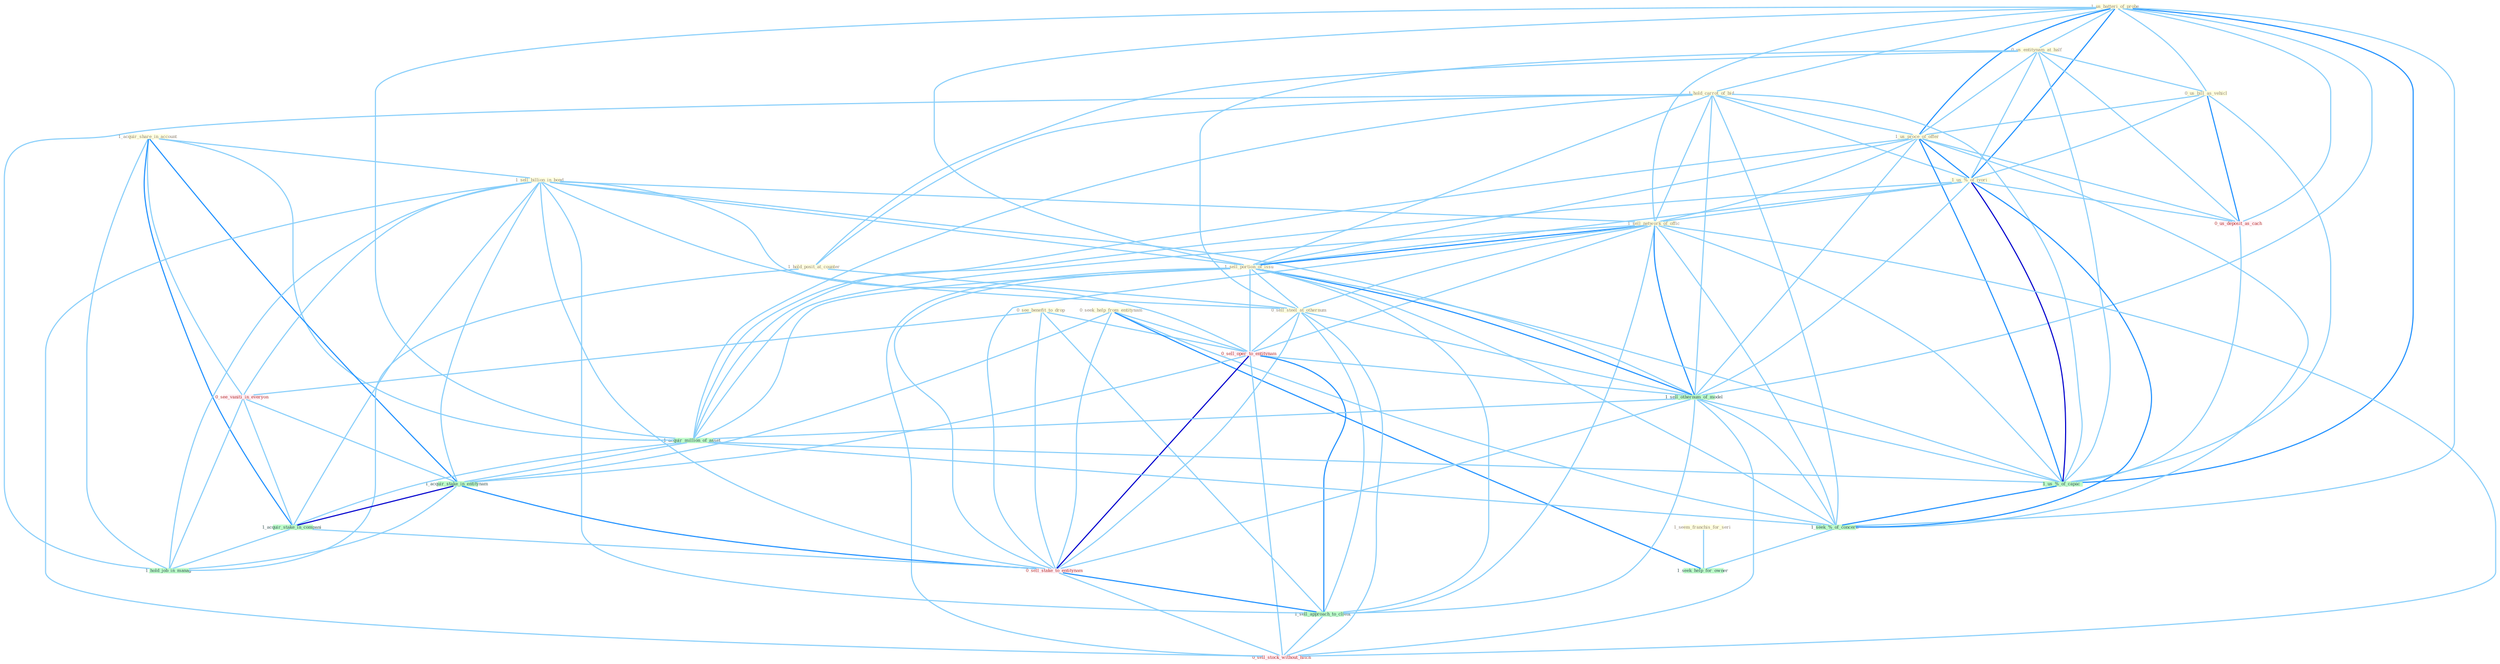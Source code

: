 Graph G{ 
    node
    [shape=polygon,style=filled,width=.5,height=.06,color="#BDFCC9",fixedsize=true,fontsize=4,
    fontcolor="#2f4f4f"];
    {node
    [color="#ffffe0", fontcolor="#8b7d6b"] "1_us_batteri_of_probe " "0_us_entitynam_at_half " "0_see_benefit_to_drop " "0_seek_help_from_entitynam " "1_hold_carrot_of_bid " "0_us_bill_as_vehicl " "1_acquir_share_in_account " "1_sell_billion_in_bond " "1_seem_franchis_for_seri " "1_us_proce_of_offer " "1_us_%_of_ivori " "1_sell_network_of_offic " "1_hold_posit_at_counter " "1_sell_portion_of_issu " "0_sell_steel_at_othernum "}
{node [color="#fff0f5", fontcolor="#b22222"] "0_sell_oper_to_entitynam " "0_see_vaniti_in_everyon " "0_us_deposit_as_cach " "0_sell_stake_to_entitynam " "0_sell_stock_without_hitch "}
edge [color="#B0E2FF"];

	"1_us_batteri_of_probe " -- "0_us_entitynam_at_half " [w="1", color="#87cefa" ];
	"1_us_batteri_of_probe " -- "1_hold_carrot_of_bid " [w="1", color="#87cefa" ];
	"1_us_batteri_of_probe " -- "0_us_bill_as_vehicl " [w="1", color="#87cefa" ];
	"1_us_batteri_of_probe " -- "1_us_proce_of_offer " [w="2", color="#1e90ff" , len=0.8];
	"1_us_batteri_of_probe " -- "1_us_%_of_ivori " [w="2", color="#1e90ff" , len=0.8];
	"1_us_batteri_of_probe " -- "1_sell_network_of_offic " [w="1", color="#87cefa" ];
	"1_us_batteri_of_probe " -- "1_sell_portion_of_issu " [w="1", color="#87cefa" ];
	"1_us_batteri_of_probe " -- "1_sell_othernum_of_model " [w="1", color="#87cefa" ];
	"1_us_batteri_of_probe " -- "1_acquir_million_of_asset " [w="1", color="#87cefa" ];
	"1_us_batteri_of_probe " -- "0_us_deposit_as_cach " [w="1", color="#87cefa" ];
	"1_us_batteri_of_probe " -- "1_us_%_of_capac " [w="2", color="#1e90ff" , len=0.8];
	"1_us_batteri_of_probe " -- "1_seek_%_of_concern " [w="1", color="#87cefa" ];
	"0_us_entitynam_at_half " -- "0_us_bill_as_vehicl " [w="1", color="#87cefa" ];
	"0_us_entitynam_at_half " -- "1_us_proce_of_offer " [w="1", color="#87cefa" ];
	"0_us_entitynam_at_half " -- "1_us_%_of_ivori " [w="1", color="#87cefa" ];
	"0_us_entitynam_at_half " -- "1_hold_posit_at_counter " [w="1", color="#87cefa" ];
	"0_us_entitynam_at_half " -- "0_sell_steel_at_othernum " [w="1", color="#87cefa" ];
	"0_us_entitynam_at_half " -- "0_us_deposit_as_cach " [w="1", color="#87cefa" ];
	"0_us_entitynam_at_half " -- "1_us_%_of_capac " [w="1", color="#87cefa" ];
	"0_see_benefit_to_drop " -- "0_sell_oper_to_entitynam " [w="1", color="#87cefa" ];
	"0_see_benefit_to_drop " -- "0_see_vaniti_in_everyon " [w="1", color="#87cefa" ];
	"0_see_benefit_to_drop " -- "0_sell_stake_to_entitynam " [w="1", color="#87cefa" ];
	"0_see_benefit_to_drop " -- "1_sell_approach_to_client " [w="1", color="#87cefa" ];
	"0_seek_help_from_entitynam " -- "0_sell_oper_to_entitynam " [w="1", color="#87cefa" ];
	"0_seek_help_from_entitynam " -- "1_acquir_stake_in_entitynam " [w="1", color="#87cefa" ];
	"0_seek_help_from_entitynam " -- "0_sell_stake_to_entitynam " [w="1", color="#87cefa" ];
	"0_seek_help_from_entitynam " -- "1_seek_%_of_concern " [w="1", color="#87cefa" ];
	"0_seek_help_from_entitynam " -- "1_seek_help_for_owner " [w="2", color="#1e90ff" , len=0.8];
	"1_hold_carrot_of_bid " -- "1_us_proce_of_offer " [w="1", color="#87cefa" ];
	"1_hold_carrot_of_bid " -- "1_us_%_of_ivori " [w="1", color="#87cefa" ];
	"1_hold_carrot_of_bid " -- "1_sell_network_of_offic " [w="1", color="#87cefa" ];
	"1_hold_carrot_of_bid " -- "1_hold_posit_at_counter " [w="1", color="#87cefa" ];
	"1_hold_carrot_of_bid " -- "1_sell_portion_of_issu " [w="1", color="#87cefa" ];
	"1_hold_carrot_of_bid " -- "1_sell_othernum_of_model " [w="1", color="#87cefa" ];
	"1_hold_carrot_of_bid " -- "1_acquir_million_of_asset " [w="1", color="#87cefa" ];
	"1_hold_carrot_of_bid " -- "1_us_%_of_capac " [w="1", color="#87cefa" ];
	"1_hold_carrot_of_bid " -- "1_hold_job_in_manag " [w="1", color="#87cefa" ];
	"1_hold_carrot_of_bid " -- "1_seek_%_of_concern " [w="1", color="#87cefa" ];
	"0_us_bill_as_vehicl " -- "1_us_proce_of_offer " [w="1", color="#87cefa" ];
	"0_us_bill_as_vehicl " -- "1_us_%_of_ivori " [w="1", color="#87cefa" ];
	"0_us_bill_as_vehicl " -- "0_us_deposit_as_cach " [w="2", color="#1e90ff" , len=0.8];
	"0_us_bill_as_vehicl " -- "1_us_%_of_capac " [w="1", color="#87cefa" ];
	"1_acquir_share_in_account " -- "1_sell_billion_in_bond " [w="1", color="#87cefa" ];
	"1_acquir_share_in_account " -- "0_see_vaniti_in_everyon " [w="1", color="#87cefa" ];
	"1_acquir_share_in_account " -- "1_acquir_million_of_asset " [w="1", color="#87cefa" ];
	"1_acquir_share_in_account " -- "1_acquir_stake_in_entitynam " [w="2", color="#1e90ff" , len=0.8];
	"1_acquir_share_in_account " -- "1_acquir_stake_in_compani " [w="2", color="#1e90ff" , len=0.8];
	"1_acquir_share_in_account " -- "1_hold_job_in_manag " [w="1", color="#87cefa" ];
	"1_sell_billion_in_bond " -- "1_sell_network_of_offic " [w="1", color="#87cefa" ];
	"1_sell_billion_in_bond " -- "1_sell_portion_of_issu " [w="1", color="#87cefa" ];
	"1_sell_billion_in_bond " -- "0_sell_steel_at_othernum " [w="1", color="#87cefa" ];
	"1_sell_billion_in_bond " -- "0_sell_oper_to_entitynam " [w="1", color="#87cefa" ];
	"1_sell_billion_in_bond " -- "1_sell_othernum_of_model " [w="1", color="#87cefa" ];
	"1_sell_billion_in_bond " -- "0_see_vaniti_in_everyon " [w="1", color="#87cefa" ];
	"1_sell_billion_in_bond " -- "1_acquir_stake_in_entitynam " [w="1", color="#87cefa" ];
	"1_sell_billion_in_bond " -- "1_acquir_stake_in_compani " [w="1", color="#87cefa" ];
	"1_sell_billion_in_bond " -- "0_sell_stake_to_entitynam " [w="1", color="#87cefa" ];
	"1_sell_billion_in_bond " -- "1_sell_approach_to_client " [w="1", color="#87cefa" ];
	"1_sell_billion_in_bond " -- "1_hold_job_in_manag " [w="1", color="#87cefa" ];
	"1_sell_billion_in_bond " -- "0_sell_stock_without_hitch " [w="1", color="#87cefa" ];
	"1_seem_franchis_for_seri " -- "1_seek_help_for_owner " [w="1", color="#87cefa" ];
	"1_us_proce_of_offer " -- "1_us_%_of_ivori " [w="2", color="#1e90ff" , len=0.8];
	"1_us_proce_of_offer " -- "1_sell_network_of_offic " [w="1", color="#87cefa" ];
	"1_us_proce_of_offer " -- "1_sell_portion_of_issu " [w="1", color="#87cefa" ];
	"1_us_proce_of_offer " -- "1_sell_othernum_of_model " [w="1", color="#87cefa" ];
	"1_us_proce_of_offer " -- "1_acquir_million_of_asset " [w="1", color="#87cefa" ];
	"1_us_proce_of_offer " -- "0_us_deposit_as_cach " [w="1", color="#87cefa" ];
	"1_us_proce_of_offer " -- "1_us_%_of_capac " [w="2", color="#1e90ff" , len=0.8];
	"1_us_proce_of_offer " -- "1_seek_%_of_concern " [w="1", color="#87cefa" ];
	"1_us_%_of_ivori " -- "1_sell_network_of_offic " [w="1", color="#87cefa" ];
	"1_us_%_of_ivori " -- "1_sell_portion_of_issu " [w="1", color="#87cefa" ];
	"1_us_%_of_ivori " -- "1_sell_othernum_of_model " [w="1", color="#87cefa" ];
	"1_us_%_of_ivori " -- "1_acquir_million_of_asset " [w="1", color="#87cefa" ];
	"1_us_%_of_ivori " -- "0_us_deposit_as_cach " [w="1", color="#87cefa" ];
	"1_us_%_of_ivori " -- "1_us_%_of_capac " [w="3", color="#0000cd" , len=0.6];
	"1_us_%_of_ivori " -- "1_seek_%_of_concern " [w="2", color="#1e90ff" , len=0.8];
	"1_sell_network_of_offic " -- "1_sell_portion_of_issu " [w="2", color="#1e90ff" , len=0.8];
	"1_sell_network_of_offic " -- "0_sell_steel_at_othernum " [w="1", color="#87cefa" ];
	"1_sell_network_of_offic " -- "0_sell_oper_to_entitynam " [w="1", color="#87cefa" ];
	"1_sell_network_of_offic " -- "1_sell_othernum_of_model " [w="2", color="#1e90ff" , len=0.8];
	"1_sell_network_of_offic " -- "1_acquir_million_of_asset " [w="1", color="#87cefa" ];
	"1_sell_network_of_offic " -- "0_sell_stake_to_entitynam " [w="1", color="#87cefa" ];
	"1_sell_network_of_offic " -- "1_us_%_of_capac " [w="1", color="#87cefa" ];
	"1_sell_network_of_offic " -- "1_sell_approach_to_client " [w="1", color="#87cefa" ];
	"1_sell_network_of_offic " -- "0_sell_stock_without_hitch " [w="1", color="#87cefa" ];
	"1_sell_network_of_offic " -- "1_seek_%_of_concern " [w="1", color="#87cefa" ];
	"1_hold_posit_at_counter " -- "0_sell_steel_at_othernum " [w="1", color="#87cefa" ];
	"1_hold_posit_at_counter " -- "1_hold_job_in_manag " [w="1", color="#87cefa" ];
	"1_sell_portion_of_issu " -- "0_sell_steel_at_othernum " [w="1", color="#87cefa" ];
	"1_sell_portion_of_issu " -- "0_sell_oper_to_entitynam " [w="1", color="#87cefa" ];
	"1_sell_portion_of_issu " -- "1_sell_othernum_of_model " [w="2", color="#1e90ff" , len=0.8];
	"1_sell_portion_of_issu " -- "1_acquir_million_of_asset " [w="1", color="#87cefa" ];
	"1_sell_portion_of_issu " -- "0_sell_stake_to_entitynam " [w="1", color="#87cefa" ];
	"1_sell_portion_of_issu " -- "1_us_%_of_capac " [w="1", color="#87cefa" ];
	"1_sell_portion_of_issu " -- "1_sell_approach_to_client " [w="1", color="#87cefa" ];
	"1_sell_portion_of_issu " -- "0_sell_stock_without_hitch " [w="1", color="#87cefa" ];
	"1_sell_portion_of_issu " -- "1_seek_%_of_concern " [w="1", color="#87cefa" ];
	"0_sell_steel_at_othernum " -- "0_sell_oper_to_entitynam " [w="1", color="#87cefa" ];
	"0_sell_steel_at_othernum " -- "1_sell_othernum_of_model " [w="1", color="#87cefa" ];
	"0_sell_steel_at_othernum " -- "0_sell_stake_to_entitynam " [w="1", color="#87cefa" ];
	"0_sell_steel_at_othernum " -- "1_sell_approach_to_client " [w="1", color="#87cefa" ];
	"0_sell_steel_at_othernum " -- "0_sell_stock_without_hitch " [w="1", color="#87cefa" ];
	"0_sell_oper_to_entitynam " -- "1_sell_othernum_of_model " [w="1", color="#87cefa" ];
	"0_sell_oper_to_entitynam " -- "1_acquir_stake_in_entitynam " [w="1", color="#87cefa" ];
	"0_sell_oper_to_entitynam " -- "0_sell_stake_to_entitynam " [w="3", color="#0000cd" , len=0.6];
	"0_sell_oper_to_entitynam " -- "1_sell_approach_to_client " [w="2", color="#1e90ff" , len=0.8];
	"0_sell_oper_to_entitynam " -- "0_sell_stock_without_hitch " [w="1", color="#87cefa" ];
	"1_sell_othernum_of_model " -- "1_acquir_million_of_asset " [w="1", color="#87cefa" ];
	"1_sell_othernum_of_model " -- "0_sell_stake_to_entitynam " [w="1", color="#87cefa" ];
	"1_sell_othernum_of_model " -- "1_us_%_of_capac " [w="1", color="#87cefa" ];
	"1_sell_othernum_of_model " -- "1_sell_approach_to_client " [w="1", color="#87cefa" ];
	"1_sell_othernum_of_model " -- "0_sell_stock_without_hitch " [w="1", color="#87cefa" ];
	"1_sell_othernum_of_model " -- "1_seek_%_of_concern " [w="1", color="#87cefa" ];
	"0_see_vaniti_in_everyon " -- "1_acquir_stake_in_entitynam " [w="1", color="#87cefa" ];
	"0_see_vaniti_in_everyon " -- "1_acquir_stake_in_compani " [w="1", color="#87cefa" ];
	"0_see_vaniti_in_everyon " -- "1_hold_job_in_manag " [w="1", color="#87cefa" ];
	"1_acquir_million_of_asset " -- "1_acquir_stake_in_entitynam " [w="1", color="#87cefa" ];
	"1_acquir_million_of_asset " -- "1_acquir_stake_in_compani " [w="1", color="#87cefa" ];
	"1_acquir_million_of_asset " -- "1_us_%_of_capac " [w="1", color="#87cefa" ];
	"1_acquir_million_of_asset " -- "1_seek_%_of_concern " [w="1", color="#87cefa" ];
	"0_us_deposit_as_cach " -- "1_us_%_of_capac " [w="1", color="#87cefa" ];
	"1_acquir_stake_in_entitynam " -- "1_acquir_stake_in_compani " [w="3", color="#0000cd" , len=0.6];
	"1_acquir_stake_in_entitynam " -- "0_sell_stake_to_entitynam " [w="2", color="#1e90ff" , len=0.8];
	"1_acquir_stake_in_entitynam " -- "1_hold_job_in_manag " [w="1", color="#87cefa" ];
	"1_acquir_stake_in_compani " -- "0_sell_stake_to_entitynam " [w="1", color="#87cefa" ];
	"1_acquir_stake_in_compani " -- "1_hold_job_in_manag " [w="1", color="#87cefa" ];
	"0_sell_stake_to_entitynam " -- "1_sell_approach_to_client " [w="2", color="#1e90ff" , len=0.8];
	"0_sell_stake_to_entitynam " -- "0_sell_stock_without_hitch " [w="1", color="#87cefa" ];
	"1_us_%_of_capac " -- "1_seek_%_of_concern " [w="2", color="#1e90ff" , len=0.8];
	"1_sell_approach_to_client " -- "0_sell_stock_without_hitch " [w="1", color="#87cefa" ];
	"1_seek_%_of_concern " -- "1_seek_help_for_owner " [w="1", color="#87cefa" ];
}